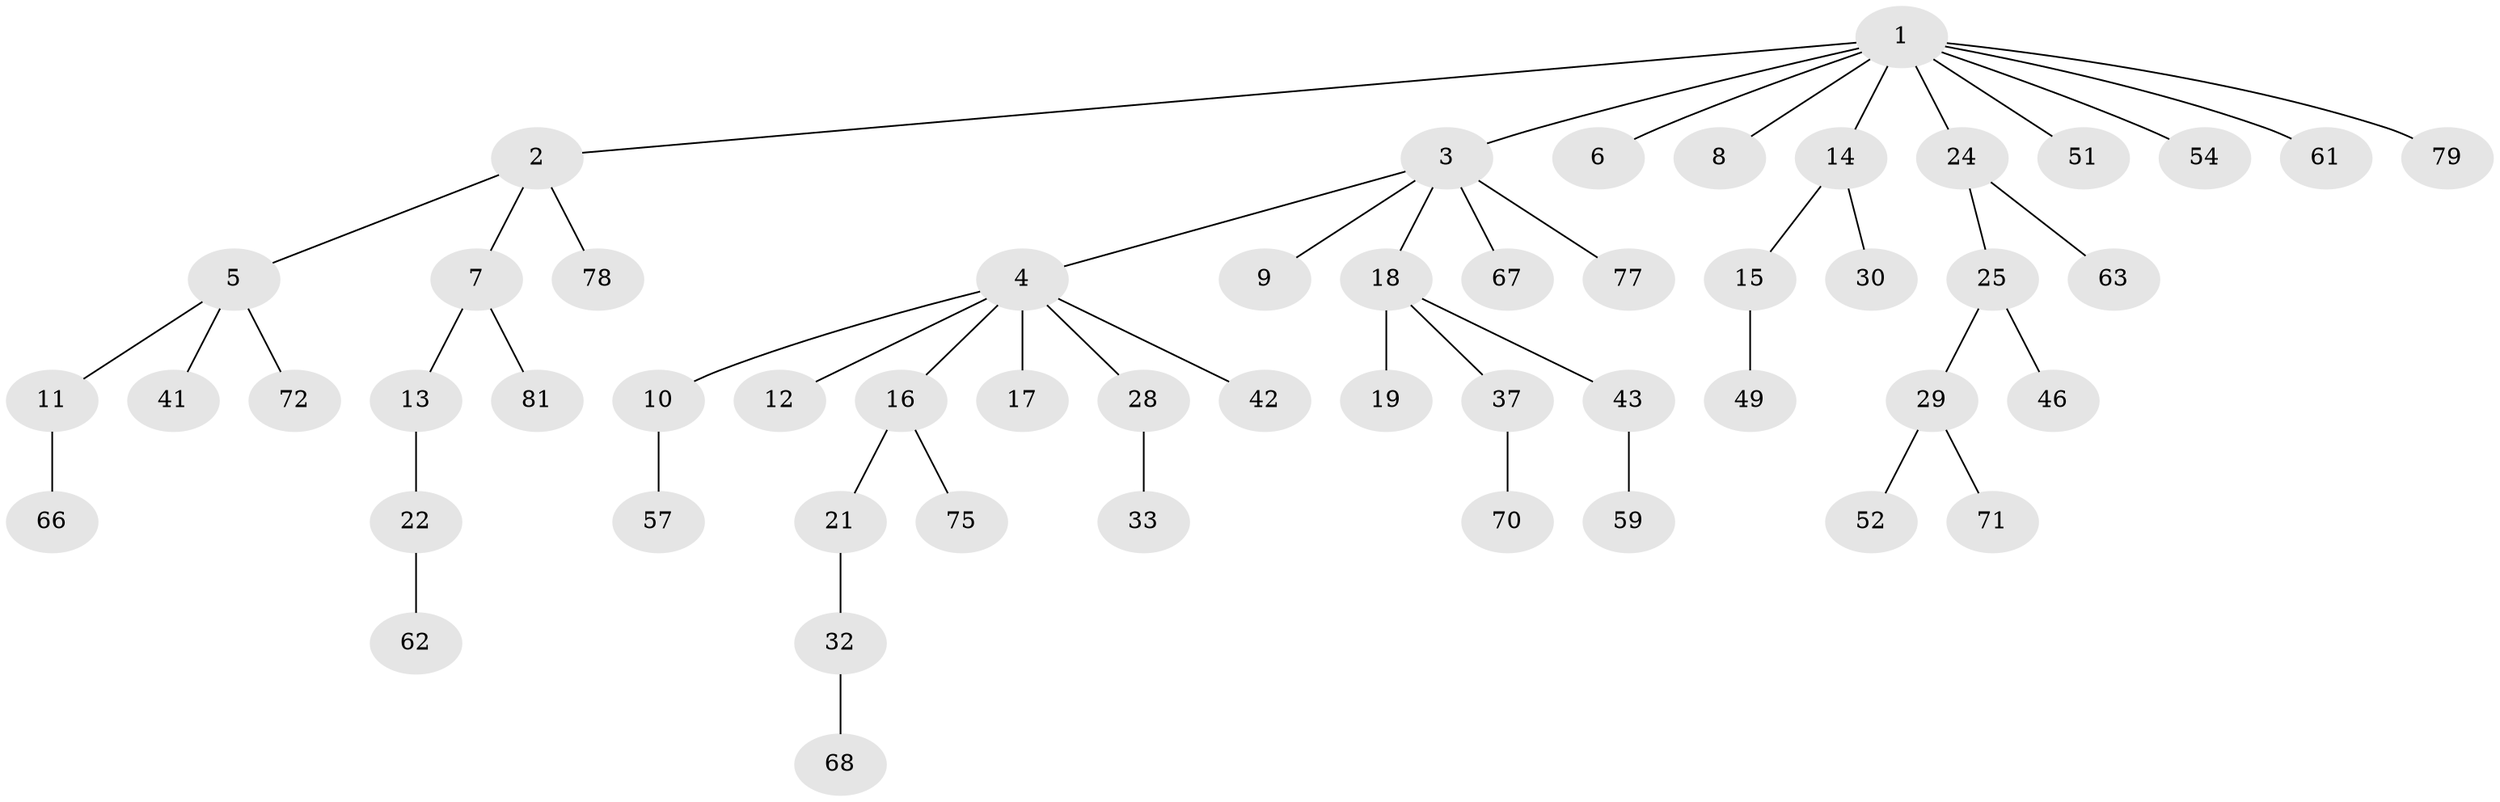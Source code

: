 // Generated by graph-tools (version 1.1) at 2025/24/03/03/25 07:24:06]
// undirected, 53 vertices, 52 edges
graph export_dot {
graph [start="1"]
  node [color=gray90,style=filled];
  1 [super="+34"];
  2 [super="+48"];
  3 [super="+39"];
  4 [super="+23"];
  5 [super="+27"];
  6 [super="+35"];
  7 [super="+36"];
  8 [super="+73"];
  9;
  10 [super="+20"];
  11;
  12 [super="+44"];
  13;
  14 [super="+31"];
  15 [super="+40"];
  16 [super="+38"];
  17;
  18 [super="+74"];
  19;
  21 [super="+58"];
  22;
  24 [super="+53"];
  25 [super="+26"];
  28 [super="+45"];
  29 [super="+80"];
  30 [super="+50"];
  32 [super="+47"];
  33;
  37 [super="+56"];
  41;
  42 [super="+64"];
  43 [super="+55"];
  46;
  49 [super="+60"];
  51 [super="+65"];
  52;
  54;
  57;
  59;
  61;
  62 [super="+76"];
  63;
  66 [super="+69"];
  67;
  68;
  70;
  71;
  72;
  75;
  77;
  78;
  79;
  81;
  1 -- 2;
  1 -- 3;
  1 -- 6;
  1 -- 8;
  1 -- 14;
  1 -- 24;
  1 -- 51;
  1 -- 54;
  1 -- 61;
  1 -- 79;
  2 -- 5;
  2 -- 7;
  2 -- 78;
  3 -- 4;
  3 -- 9;
  3 -- 18;
  3 -- 77;
  3 -- 67;
  4 -- 10;
  4 -- 12;
  4 -- 16;
  4 -- 17;
  4 -- 42;
  4 -- 28;
  5 -- 11;
  5 -- 41;
  5 -- 72;
  7 -- 13;
  7 -- 81;
  10 -- 57;
  11 -- 66;
  13 -- 22;
  14 -- 15;
  14 -- 30;
  15 -- 49;
  16 -- 21;
  16 -- 75;
  18 -- 19;
  18 -- 37;
  18 -- 43;
  21 -- 32;
  22 -- 62;
  24 -- 25;
  24 -- 63;
  25 -- 46;
  25 -- 29;
  28 -- 33;
  29 -- 52;
  29 -- 71;
  32 -- 68;
  37 -- 70;
  43 -- 59;
}

